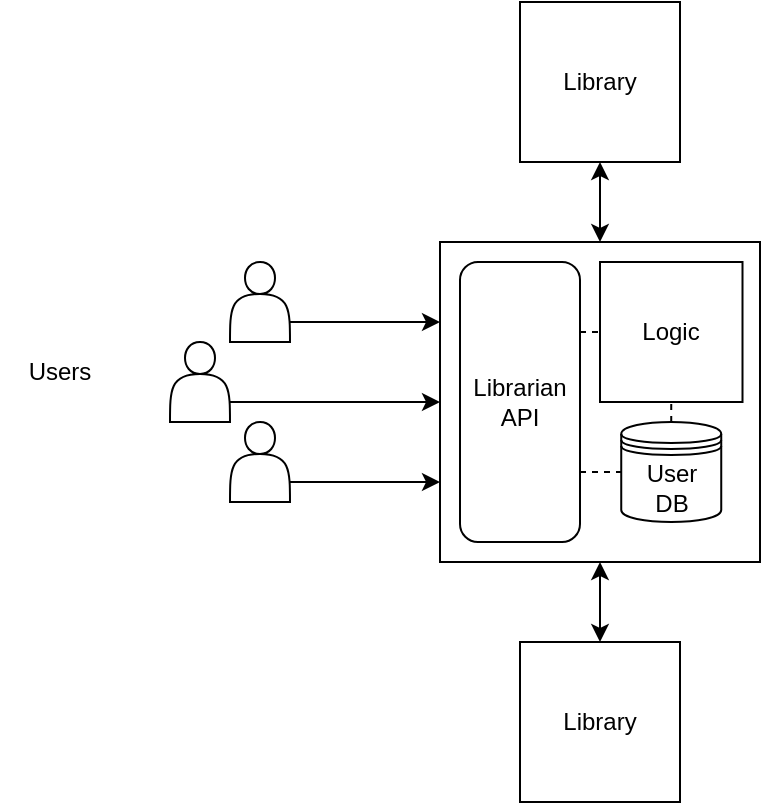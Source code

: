 <mxfile version="23.0.2" type="device">
  <diagram name="Page-1" id="3J5gihpt3jDLNw9cTlvz">
    <mxGraphModel dx="1481" dy="803" grid="1" gridSize="10" guides="1" tooltips="1" connect="1" arrows="1" fold="1" page="1" pageScale="1" pageWidth="1600" pageHeight="900" math="0" shadow="0">
      <root>
        <mxCell id="0" />
        <mxCell id="1" parent="0" />
        <mxCell id="TPTMKZblo4tYFtuCP9WA-21" value="" style="rounded=0;whiteSpace=wrap;html=1;shadow=0;dashed=0;labelBackgroundColor=default;strokeColor=default;align=center;verticalAlign=top;fontFamily=Helvetica;fontSize=12;fontColor=default;fillColor=default;" vertex="1" parent="1">
          <mxGeometry x="220" y="120" width="160" height="160" as="geometry" />
        </mxCell>
        <mxCell id="TPTMKZblo4tYFtuCP9WA-23" value="&lt;div&gt;Librarian&lt;/div&gt;&lt;div&gt;API&lt;br&gt;&lt;/div&gt;" style="rounded=1;whiteSpace=wrap;html=1;shadow=0;dashed=0;labelBackgroundColor=default;strokeColor=default;align=center;verticalAlign=middle;fontFamily=Helvetica;fontSize=12;fontColor=default;fillColor=default;" vertex="1" parent="1">
          <mxGeometry x="230" y="130" width="60" height="140" as="geometry" />
        </mxCell>
        <mxCell id="TPTMKZblo4tYFtuCP9WA-25" value="Library" style="rounded=0;whiteSpace=wrap;html=1;shadow=0;dashed=0;labelBackgroundColor=default;strokeColor=default;align=center;verticalAlign=middle;fontFamily=Helvetica;fontSize=12;fontColor=default;fillColor=default;" vertex="1" parent="1">
          <mxGeometry x="260" width="80" height="80" as="geometry" />
        </mxCell>
        <mxCell id="TPTMKZblo4tYFtuCP9WA-27" value="" style="endArrow=classic;startArrow=classic;html=1;rounded=0;fontFamily=Helvetica;fontSize=12;fontColor=default;exitX=0.5;exitY=0;exitDx=0;exitDy=0;entryX=0.5;entryY=1;entryDx=0;entryDy=0;" edge="1" parent="1" source="TPTMKZblo4tYFtuCP9WA-21" target="TPTMKZblo4tYFtuCP9WA-25">
          <mxGeometry width="50" height="50" relative="1" as="geometry">
            <mxPoint x="110" y="100" as="sourcePoint" />
            <mxPoint x="260" y="50" as="targetPoint" />
          </mxGeometry>
        </mxCell>
        <mxCell id="TPTMKZblo4tYFtuCP9WA-11" value="&lt;div&gt;User&lt;/div&gt;&lt;div&gt;DB&lt;br&gt;&lt;/div&gt;" style="shape=datastore;whiteSpace=wrap;html=1;shadow=0;dashed=0;labelBackgroundColor=default;strokeColor=default;align=center;verticalAlign=middle;fontFamily=Helvetica;fontSize=12;fontColor=default;fillColor=default;" vertex="1" parent="1">
          <mxGeometry x="310.62" y="210" width="50" height="50" as="geometry" />
        </mxCell>
        <mxCell id="TPTMKZblo4tYFtuCP9WA-28" value="&lt;div&gt;Logic&lt;/div&gt;" style="rounded=0;whiteSpace=wrap;html=1;shadow=0;dashed=0;labelBackgroundColor=default;strokeColor=default;align=center;verticalAlign=middle;fontFamily=Helvetica;fontSize=12;fontColor=default;fillColor=default;" vertex="1" parent="1">
          <mxGeometry x="300" y="130" width="71.25" height="70" as="geometry" />
        </mxCell>
        <mxCell id="TPTMKZblo4tYFtuCP9WA-29" value="Library" style="rounded=0;whiteSpace=wrap;html=1;shadow=0;dashed=0;labelBackgroundColor=default;strokeColor=default;align=center;verticalAlign=middle;fontFamily=Helvetica;fontSize=12;fontColor=default;fillColor=default;" vertex="1" parent="1">
          <mxGeometry x="260" y="320" width="80" height="80" as="geometry" />
        </mxCell>
        <mxCell id="TPTMKZblo4tYFtuCP9WA-30" value="" style="endArrow=classic;startArrow=classic;html=1;rounded=0;fontFamily=Helvetica;fontSize=12;fontColor=default;entryX=0.5;entryY=1;entryDx=0;entryDy=0;" edge="1" parent="1" target="TPTMKZblo4tYFtuCP9WA-21" source="TPTMKZblo4tYFtuCP9WA-29">
          <mxGeometry width="50" height="50" relative="1" as="geometry">
            <mxPoint x="300" y="520" as="sourcePoint" />
            <mxPoint x="260" y="450" as="targetPoint" />
          </mxGeometry>
        </mxCell>
        <mxCell id="TPTMKZblo4tYFtuCP9WA-36" style="rounded=0;orthogonalLoop=1;jettySize=auto;html=1;exitX=1;exitY=0.75;exitDx=0;exitDy=0;entryX=0;entryY=0.25;entryDx=0;entryDy=0;fontFamily=Helvetica;fontSize=12;fontColor=default;strokeColor=default;" edge="1" parent="1" source="TPTMKZblo4tYFtuCP9WA-31" target="TPTMKZblo4tYFtuCP9WA-21">
          <mxGeometry relative="1" as="geometry" />
        </mxCell>
        <mxCell id="TPTMKZblo4tYFtuCP9WA-31" value="" style="shape=actor;whiteSpace=wrap;html=1;" vertex="1" parent="1">
          <mxGeometry x="115" y="130" width="30" height="40" as="geometry" />
        </mxCell>
        <mxCell id="TPTMKZblo4tYFtuCP9WA-37" style="rounded=0;orthogonalLoop=1;jettySize=auto;html=1;exitX=1;exitY=0.75;exitDx=0;exitDy=0;entryX=0;entryY=0.5;entryDx=0;entryDy=0;fontFamily=Helvetica;fontSize=12;fontColor=default;" edge="1" parent="1" source="TPTMKZblo4tYFtuCP9WA-33" target="TPTMKZblo4tYFtuCP9WA-21">
          <mxGeometry relative="1" as="geometry" />
        </mxCell>
        <mxCell id="TPTMKZblo4tYFtuCP9WA-33" value="" style="shape=actor;whiteSpace=wrap;html=1;" vertex="1" parent="1">
          <mxGeometry x="85" y="170" width="30" height="40" as="geometry" />
        </mxCell>
        <mxCell id="TPTMKZblo4tYFtuCP9WA-35" value="" style="shape=actor;whiteSpace=wrap;html=1;" vertex="1" parent="1">
          <mxGeometry x="115" y="210" width="30" height="40" as="geometry" />
        </mxCell>
        <mxCell id="TPTMKZblo4tYFtuCP9WA-38" style="rounded=0;orthogonalLoop=1;jettySize=auto;html=1;exitX=1;exitY=0.75;exitDx=0;exitDy=0;entryX=0;entryY=0.75;entryDx=0;entryDy=0;fontFamily=Helvetica;fontSize=12;fontColor=default;" edge="1" parent="1" source="TPTMKZblo4tYFtuCP9WA-35" target="TPTMKZblo4tYFtuCP9WA-21">
          <mxGeometry relative="1" as="geometry" />
        </mxCell>
        <mxCell id="TPTMKZblo4tYFtuCP9WA-40" value="" style="endArrow=none;dashed=1;html=1;rounded=0;fontFamily=Helvetica;fontSize=12;fontColor=default;exitX=1;exitY=0.25;exitDx=0;exitDy=0;entryX=0;entryY=0.5;entryDx=0;entryDy=0;" edge="1" parent="1" source="TPTMKZblo4tYFtuCP9WA-23" target="TPTMKZblo4tYFtuCP9WA-28">
          <mxGeometry width="50" height="50" relative="1" as="geometry">
            <mxPoint x="290" y="210" as="sourcePoint" />
            <mxPoint x="340" y="160" as="targetPoint" />
          </mxGeometry>
        </mxCell>
        <mxCell id="TPTMKZblo4tYFtuCP9WA-42" value="" style="endArrow=none;dashed=1;html=1;rounded=0;fontFamily=Helvetica;fontSize=12;fontColor=default;exitX=1;exitY=0.75;exitDx=0;exitDy=0;entryX=0;entryY=0.5;entryDx=0;entryDy=0;" edge="1" parent="1" source="TPTMKZblo4tYFtuCP9WA-23" target="TPTMKZblo4tYFtuCP9WA-11">
          <mxGeometry width="50" height="50" relative="1" as="geometry">
            <mxPoint x="290" y="200" as="sourcePoint" />
            <mxPoint x="340" y="150" as="targetPoint" />
          </mxGeometry>
        </mxCell>
        <mxCell id="TPTMKZblo4tYFtuCP9WA-44" value="" style="endArrow=none;dashed=1;html=1;rounded=0;fontFamily=Helvetica;fontSize=12;fontColor=default;entryX=0.5;entryY=1;entryDx=0;entryDy=0;exitX=0.5;exitY=0;exitDx=0;exitDy=0;" edge="1" parent="1" source="TPTMKZblo4tYFtuCP9WA-11" target="TPTMKZblo4tYFtuCP9WA-28">
          <mxGeometry width="50" height="50" relative="1" as="geometry">
            <mxPoint x="480" y="240" as="sourcePoint" />
            <mxPoint x="530" y="190" as="targetPoint" />
          </mxGeometry>
        </mxCell>
        <mxCell id="TPTMKZblo4tYFtuCP9WA-45" value="&lt;div&gt;Users&lt;/div&gt;" style="text;html=1;strokeColor=none;fillColor=none;align=center;verticalAlign=middle;whiteSpace=wrap;rounded=0;fontSize=12;fontFamily=Helvetica;fontColor=default;" vertex="1" parent="1">
          <mxGeometry y="170" width="60" height="30" as="geometry" />
        </mxCell>
      </root>
    </mxGraphModel>
  </diagram>
</mxfile>
